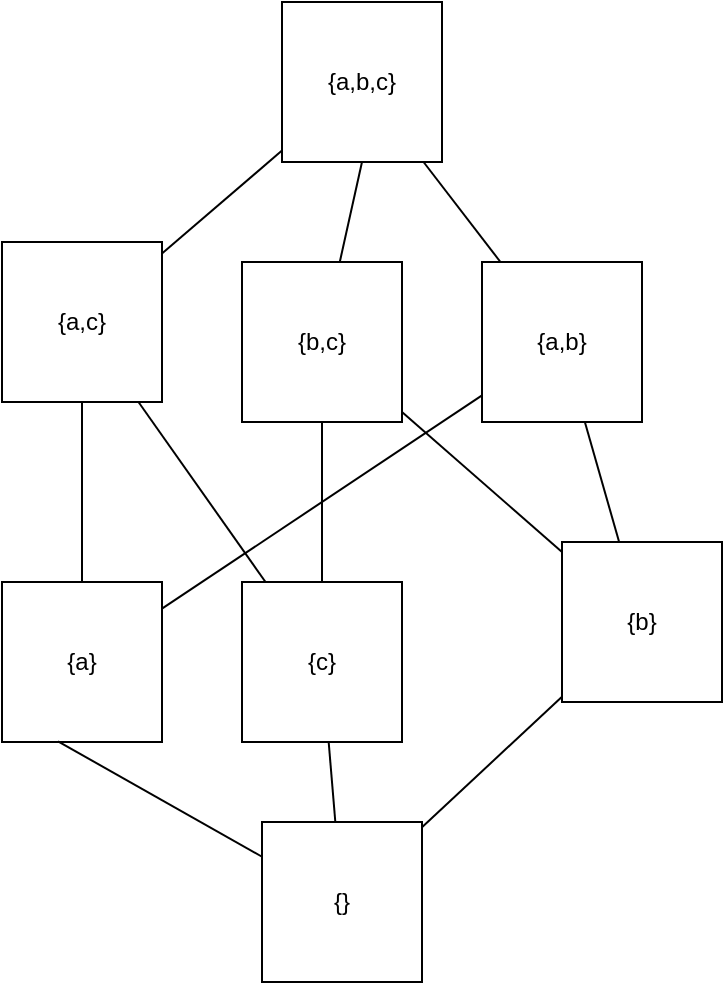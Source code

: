 <mxfile version="23.1.5" type="device">
  <diagram name="Page-1" id="csruhzusxuJ6Sf0gXGaI">
    <mxGraphModel dx="780" dy="496" grid="1" gridSize="10" guides="1" tooltips="1" connect="1" arrows="1" fold="1" page="1" pageScale="1" pageWidth="827" pageHeight="1169" math="0" shadow="0">
      <root>
        <mxCell id="0" />
        <mxCell id="1" parent="0" />
        <mxCell id="Wx3VEsAD5srLktgjwZmq-1" value="{a,b,c}" style="whiteSpace=wrap;html=1;aspect=fixed;" vertex="1" parent="1">
          <mxGeometry x="290" y="20" width="80" height="80" as="geometry" />
        </mxCell>
        <mxCell id="Wx3VEsAD5srLktgjwZmq-2" value="{a,b}" style="whiteSpace=wrap;html=1;aspect=fixed;" vertex="1" parent="1">
          <mxGeometry x="390" y="150" width="80" height="80" as="geometry" />
        </mxCell>
        <mxCell id="Wx3VEsAD5srLktgjwZmq-3" value="{a,c}" style="whiteSpace=wrap;html=1;aspect=fixed;" vertex="1" parent="1">
          <mxGeometry x="150" y="140" width="80" height="80" as="geometry" />
        </mxCell>
        <mxCell id="Wx3VEsAD5srLktgjwZmq-4" value="{b,c}" style="whiteSpace=wrap;html=1;aspect=fixed;" vertex="1" parent="1">
          <mxGeometry x="270" y="150" width="80" height="80" as="geometry" />
        </mxCell>
        <mxCell id="Wx3VEsAD5srLktgjwZmq-5" value="{a}" style="whiteSpace=wrap;html=1;aspect=fixed;" vertex="1" parent="1">
          <mxGeometry x="150" y="310" width="80" height="80" as="geometry" />
        </mxCell>
        <mxCell id="Wx3VEsAD5srLktgjwZmq-6" value="{b}" style="whiteSpace=wrap;html=1;aspect=fixed;" vertex="1" parent="1">
          <mxGeometry x="430" y="290" width="80" height="80" as="geometry" />
        </mxCell>
        <mxCell id="Wx3VEsAD5srLktgjwZmq-7" value="{c}" style="whiteSpace=wrap;html=1;aspect=fixed;" vertex="1" parent="1">
          <mxGeometry x="270" y="310" width="80" height="80" as="geometry" />
        </mxCell>
        <mxCell id="Wx3VEsAD5srLktgjwZmq-8" value="{}" style="whiteSpace=wrap;html=1;aspect=fixed;" vertex="1" parent="1">
          <mxGeometry x="280" y="430" width="80" height="80" as="geometry" />
        </mxCell>
        <mxCell id="Wx3VEsAD5srLktgjwZmq-9" value="" style="endArrow=none;html=1;rounded=0;" edge="1" parent="1" source="Wx3VEsAD5srLktgjwZmq-2" target="Wx3VEsAD5srLktgjwZmq-1">
          <mxGeometry width="50" height="50" relative="1" as="geometry">
            <mxPoint x="380" y="280" as="sourcePoint" />
            <mxPoint x="430" y="230" as="targetPoint" />
          </mxGeometry>
        </mxCell>
        <mxCell id="Wx3VEsAD5srLktgjwZmq-10" value="" style="endArrow=none;html=1;rounded=0;entryX=0.5;entryY=1;entryDx=0;entryDy=0;" edge="1" parent="1" source="Wx3VEsAD5srLktgjwZmq-4" target="Wx3VEsAD5srLktgjwZmq-1">
          <mxGeometry width="50" height="50" relative="1" as="geometry">
            <mxPoint x="380" y="280" as="sourcePoint" />
            <mxPoint x="430" y="230" as="targetPoint" />
          </mxGeometry>
        </mxCell>
        <mxCell id="Wx3VEsAD5srLktgjwZmq-11" value="" style="endArrow=none;html=1;rounded=0;" edge="1" parent="1" source="Wx3VEsAD5srLktgjwZmq-3" target="Wx3VEsAD5srLktgjwZmq-1">
          <mxGeometry width="50" height="50" relative="1" as="geometry">
            <mxPoint x="380" y="280" as="sourcePoint" />
            <mxPoint x="430" y="230" as="targetPoint" />
          </mxGeometry>
        </mxCell>
        <mxCell id="Wx3VEsAD5srLktgjwZmq-12" value="" style="endArrow=none;html=1;rounded=0;" edge="1" parent="1" source="Wx3VEsAD5srLktgjwZmq-6" target="Wx3VEsAD5srLktgjwZmq-2">
          <mxGeometry width="50" height="50" relative="1" as="geometry">
            <mxPoint x="380" y="280" as="sourcePoint" />
            <mxPoint x="430" y="230" as="targetPoint" />
          </mxGeometry>
        </mxCell>
        <mxCell id="Wx3VEsAD5srLktgjwZmq-13" value="" style="endArrow=none;html=1;rounded=0;" edge="1" parent="1" source="Wx3VEsAD5srLktgjwZmq-6" target="Wx3VEsAD5srLktgjwZmq-4">
          <mxGeometry width="50" height="50" relative="1" as="geometry">
            <mxPoint x="380" y="280" as="sourcePoint" />
            <mxPoint x="430" y="230" as="targetPoint" />
          </mxGeometry>
        </mxCell>
        <mxCell id="Wx3VEsAD5srLktgjwZmq-14" value="" style="endArrow=none;html=1;rounded=0;" edge="1" parent="1" source="Wx3VEsAD5srLktgjwZmq-5" target="Wx3VEsAD5srLktgjwZmq-2">
          <mxGeometry width="50" height="50" relative="1" as="geometry">
            <mxPoint x="380" y="280" as="sourcePoint" />
            <mxPoint x="430" y="230" as="targetPoint" />
          </mxGeometry>
        </mxCell>
        <mxCell id="Wx3VEsAD5srLktgjwZmq-15" value="" style="endArrow=none;html=1;rounded=0;" edge="1" parent="1" source="Wx3VEsAD5srLktgjwZmq-5" target="Wx3VEsAD5srLktgjwZmq-3">
          <mxGeometry width="50" height="50" relative="1" as="geometry">
            <mxPoint x="380" y="280" as="sourcePoint" />
            <mxPoint x="430" y="230" as="targetPoint" />
          </mxGeometry>
        </mxCell>
        <mxCell id="Wx3VEsAD5srLktgjwZmq-16" value="" style="endArrow=none;html=1;rounded=0;" edge="1" parent="1" source="Wx3VEsAD5srLktgjwZmq-7" target="Wx3VEsAD5srLktgjwZmq-4">
          <mxGeometry width="50" height="50" relative="1" as="geometry">
            <mxPoint x="380" y="280" as="sourcePoint" />
            <mxPoint x="430" y="230" as="targetPoint" />
          </mxGeometry>
        </mxCell>
        <mxCell id="Wx3VEsAD5srLktgjwZmq-17" value="" style="endArrow=none;html=1;rounded=0;" edge="1" parent="1" source="Wx3VEsAD5srLktgjwZmq-7" target="Wx3VEsAD5srLktgjwZmq-3">
          <mxGeometry width="50" height="50" relative="1" as="geometry">
            <mxPoint x="380" y="280" as="sourcePoint" />
            <mxPoint x="430" y="230" as="targetPoint" />
          </mxGeometry>
        </mxCell>
        <mxCell id="Wx3VEsAD5srLktgjwZmq-18" value="" style="endArrow=none;html=1;rounded=0;" edge="1" parent="1" source="Wx3VEsAD5srLktgjwZmq-8" target="Wx3VEsAD5srLktgjwZmq-6">
          <mxGeometry width="50" height="50" relative="1" as="geometry">
            <mxPoint x="340" y="544" as="sourcePoint" />
            <mxPoint x="430" y="230" as="targetPoint" />
          </mxGeometry>
        </mxCell>
        <mxCell id="Wx3VEsAD5srLktgjwZmq-19" value="" style="endArrow=none;html=1;rounded=0;" edge="1" parent="1" source="Wx3VEsAD5srLktgjwZmq-8" target="Wx3VEsAD5srLktgjwZmq-7">
          <mxGeometry width="50" height="50" relative="1" as="geometry">
            <mxPoint x="380" y="390" as="sourcePoint" />
            <mxPoint x="430" y="340" as="targetPoint" />
          </mxGeometry>
        </mxCell>
        <mxCell id="Wx3VEsAD5srLktgjwZmq-20" value="" style="endArrow=none;html=1;rounded=0;entryX=0.35;entryY=0.996;entryDx=0;entryDy=0;entryPerimeter=0;" edge="1" parent="1" source="Wx3VEsAD5srLktgjwZmq-8" target="Wx3VEsAD5srLktgjwZmq-5">
          <mxGeometry width="50" height="50" relative="1" as="geometry">
            <mxPoint x="380" y="390" as="sourcePoint" />
            <mxPoint x="430" y="340" as="targetPoint" />
          </mxGeometry>
        </mxCell>
      </root>
    </mxGraphModel>
  </diagram>
</mxfile>
